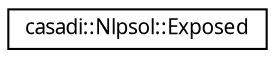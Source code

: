 digraph "Graphical Class Hierarchy"
{
  edge [fontname="FreeSans.ttf",fontsize="10",labelfontname="FreeSans.ttf",labelfontsize="10"];
  node [fontname="FreeSans.ttf",fontsize="10",shape=record];
  rankdir="LR";
  Node1 [label="casadi::Nlpsol::Exposed",height=0.2,width=0.4,color="black", fillcolor="white", style="filled",URL="$d6/dc1/structcasadi_1_1Nlpsol_1_1Exposed.html"];
}
